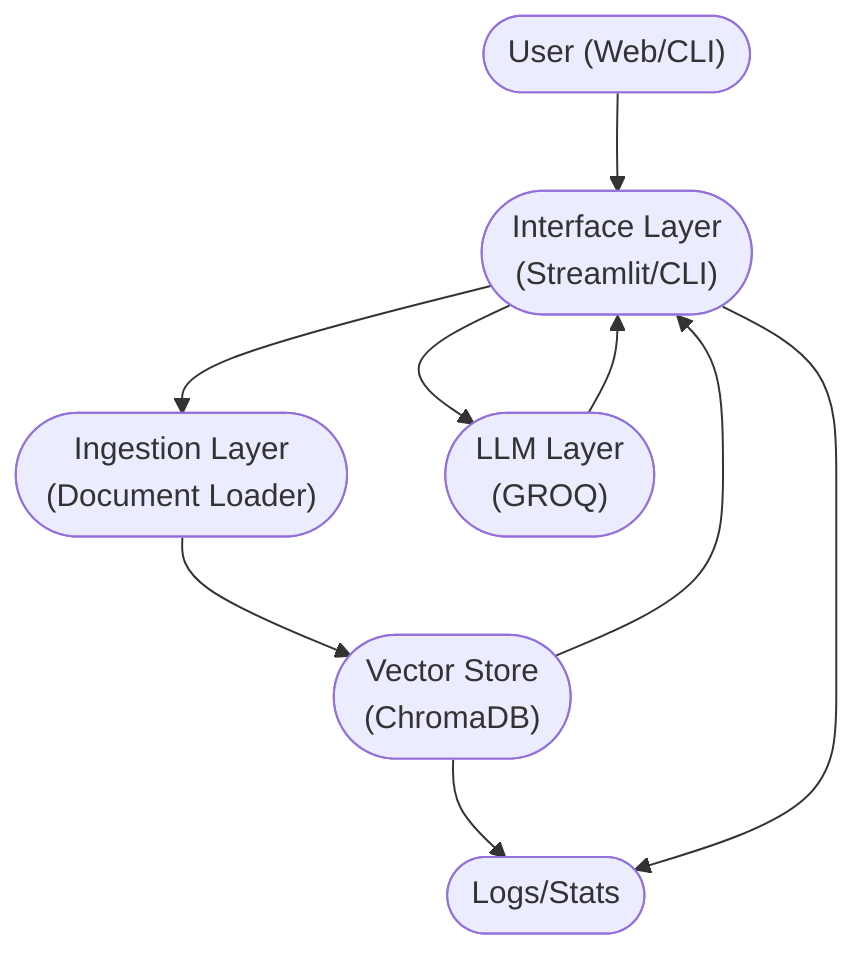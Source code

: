 %% RAG Pipeline System Architecture Diagram
flowchart TD
    User(["User (Web/CLI)"])
    UI(["Interface Layer\n(Streamlit/CLI)"])
    Ingest(["Ingestion Layer\n(Document Loader)"])
    VectorDB(["Vector Store\n(ChromaDB)"])
    LLM(["LLM Layer\n(GROQ)"])
    Logs(["Logs/Stats"])

    User --> UI
    UI --> Ingest
    Ingest --> VectorDB
    UI --> LLM
    VectorDB --> UI
    VectorDB --> Logs
    LLM --> UI
    UI --> Logs